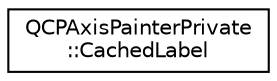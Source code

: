 digraph "Graphical Class Hierarchy"
{
  edge [fontname="Helvetica",fontsize="10",labelfontname="Helvetica",labelfontsize="10"];
  node [fontname="Helvetica",fontsize="10",shape=record];
  rankdir="LR";
  Node0 [label="QCPAxisPainterPrivate\l::CachedLabel",height=0.2,width=0.4,color="black", fillcolor="white", style="filled",URL="$structQCPAxisPainterPrivate_1_1CachedLabel.html"];
}
